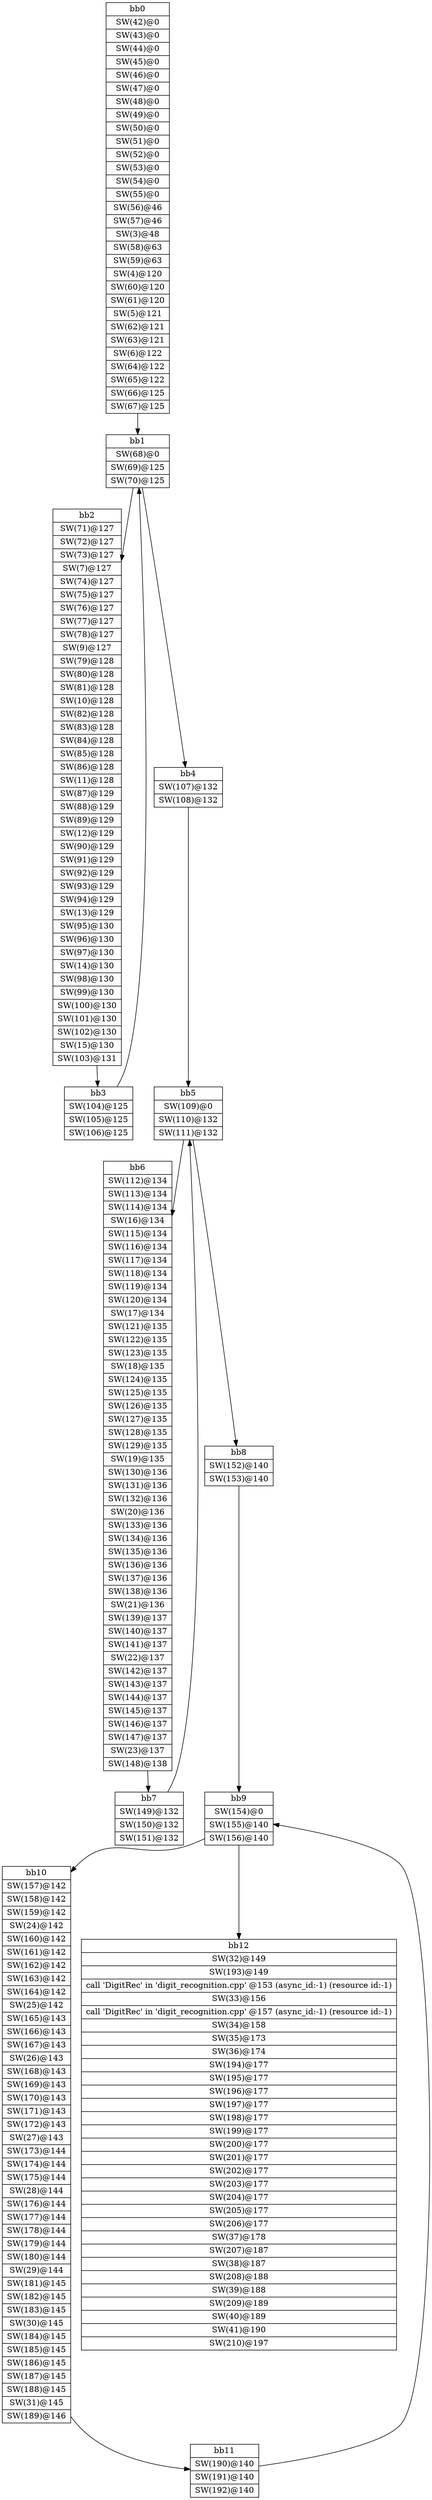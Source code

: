 digraph CDFG {
node [shape=record];
bb0 [shape=record, label = "{bb0|<x0x3ad8720>SW(42)@0\n|<x0x3ad8b10>SW(43)@0\n|<x0x3ad8bd0>SW(44)@0\n|<x0x3ad9310>SW(45)@0\n|<x0x3ad94b0>SW(46)@0\n|<x0x3ad9650>SW(47)@0\n|<x0x3ad9780>SW(48)@0\n|<x0x3ad9900>SW(49)@0\n|<x0x3ad9aa0>SW(50)@0\n|<x0x3ad9bd0>SW(51)@0\n|<x0x3ad9d50>SW(52)@0\n|<x0x3ad9ef0>SW(53)@0\n|<x0x3ada020>SW(54)@0\n|<x0x3ada130>SW(55)@0\n|<x0x3ada260>SW(56)@46\n|<x0x3ada4d0>SW(57)@46\n|<x0x302d610>SW(3)@48\n|<x0x3ada660>SW(58)@63\n|<x0x3ada7e0>SW(59)@63\n|<x0x302d890>SW(4)@120\n|<x0x3ada9b0>SW(60)@120\n|<x0x3adabf0>SW(61)@120\n|<x0x302da90>SW(5)@121\n|<x0x3adad80>SW(62)@121\n|<x0x3adaf00>SW(63)@121\n|<x0x302dc00>SW(6)@122\n|<x0x3adb0d0>SW(64)@122\n|<x0x3add670>SW(65)@122\n|<x0x3add760>SW(66)@125\n|<x0x3add910>SW(67)@125\n}"];
bb1 [shape=record, label = "{bb1|<x0x3addc40>SW(68)@0\n|<x0x3addd70>SW(69)@125\n|<x0x3addf10>SW(70)@125\n}"];
bb2 [shape=record, label = "{bb2|<x0x3ade2c0>SW(71)@127\n|<x0x3ade420>SW(72)@127\n|<x0x3ade5c0>SW(73)@127\n|<x0x302dec0>SW(7)@127\n|<x0x3adb410>SW(74)@127\n|<x0x3adb580>SW(75)@127\n|<x0x3adb7b0>SW(76)@127\n|<x0x3adb920>SW(77)@127\n|<x0x3adbba0>SW(78)@127\n|<x0x302e280>SW(9)@127\n|<x0x3adbd70>SW(79)@128\n|<x0x3adbf90>SW(80)@128\n|<x0x3adc130>SW(81)@128\n|<x0x302e460>SW(10)@128\n|<x0x3adc300>SW(82)@128\n|<x0x3adc530>SW(83)@128\n|<x0x3adc6a0>SW(84)@128\n|<x0x3adc8d0>SW(85)@128\n|<x0x3adcab0>SW(86)@128\n|<x0x3acf900>SW(11)@128\n|<x0x3adcd00>SW(87)@129\n|<x0x3adcea0>SW(88)@129\n|<x0x3add020>SW(89)@129\n|<x0x3acfae0>SW(12)@129\n|<x0x3add2a0>SW(90)@129\n|<x0x3ae0bb0>SW(91)@129\n|<x0x3ae0d50>SW(92)@129\n|<x0x3ae0ef0>SW(93)@129\n|<x0x3ae1090>SW(94)@129\n|<x0x3acfd40>SW(13)@129\n|<x0x3ae1260>SW(95)@130\n|<x0x3ae1400>SW(96)@130\n|<x0x3ae15a0>SW(97)@130\n|<x0x3acff20>SW(14)@130\n|<x0x3ae1820>SW(98)@130\n|<x0x3ae1990>SW(99)@130\n|<x0x3ae1b30>SW(100)@130\n|<x0x3ae1cd0>SW(101)@130\n|<x0x3ae2190>SW(102)@130\n|<x0x3ad0170>SW(15)@130\n|<x0x3ae2330>SW(103)@131\n}"];
bb3 [shape=record, label = "{bb3|<x0x3ae25c0>SW(104)@125\n|<x0x3ae27f0>SW(105)@125\n|<x0x3ae2950>SW(106)@125\n}"];
bb4 [shape=record, label = "{bb4|<x0x3ae2d30>SW(107)@132\n|<x0x3ae2df0>SW(108)@132\n}"];
bb5 [shape=record, label = "{bb5|<x0x3ae30e0>SW(109)@0\n|<x0x3ae3280>SW(110)@132\n|<x0x3adeb40>SW(111)@132\n}"];
bb6 [shape=record, label = "{bb6|<x0x3adeed0>SW(112)@134\n|<x0x3adf070>SW(113)@134\n|<x0x3adf2b0>SW(114)@134\n|<x0x3ad0620>SW(16)@134\n|<x0x3adf480>SW(115)@134\n|<x0x3adf6c0>SW(116)@134\n|<x0x3adf830>SW(117)@134\n|<x0x3adf9d0>SW(118)@134\n|<x0x3adfb70>SW(119)@134\n|<x0x3adfd10>SW(120)@134\n|<x0x3ad0790>SW(17)@134\n|<x0x3adfee0>SW(121)@135\n|<x0x3ae0080>SW(122)@135\n|<x0x3ae0220>SW(123)@135\n|<x0x3ad09e0>SW(18)@135\n|<x0x3ae04a0>SW(124)@135\n|<x0x3ae0640>SW(125)@135\n|<x0x3ae07c0>SW(126)@135\n|<x0x3ae09f0>SW(127)@135\n|<x0x3ae5920>SW(128)@135\n|<x0x3ae5b00>SW(129)@135\n|<x0x3ad0b10>SW(19)@135\n|<x0x3ae5cb0>SW(130)@136\n|<x0x3ae5e50>SW(131)@136\n|<x0x3ae5ff0>SW(132)@136\n|<x0x3ad0c60>SW(20)@136\n|<x0x3ae61c0>SW(133)@136\n|<x0x3ae6360>SW(134)@136\n|<x0x3ae6450>SW(135)@136\n|<x0x3ae6540>SW(136)@136\n|<x0x3ae66e0>SW(137)@136\n|<x0x3ae6880>SW(138)@136\n|<x0x3ad0df0>SW(21)@136\n|<x0x3ae3710>SW(139)@137\n|<x0x3ae3870>SW(140)@137\n|<x0x3ae3ac0>SW(141)@137\n|<x0x3ad0f40>SW(22)@137\n|<x0x3ae3c70>SW(142)@137\n|<x0x3ae3eb0>SW(143)@137\n|<x0x3ae4050>SW(144)@137\n|<x0x3ae4270>SW(145)@137\n|<x0x3ae4410>SW(146)@137\n|<x0x3ae4590>SW(147)@137\n|<x0x3ad1190>SW(23)@137\n|<x0x3ae4760>SW(148)@138\n}"];
bb7 [shape=record, label = "{bb7|<x0x3ae4a50>SW(149)@132\n|<x0x3ae4bf0>SW(150)@132\n|<x0x3ae4d90>SW(151)@132\n}"];
bb8 [shape=record, label = "{bb8|<x0x3ae2be0>SW(152)@140\n|<x0x3ae5420>SW(153)@140\n}"];
bb9 [shape=record, label = "{bb9|<x0x3ae9130>SW(154)@0\n|<x0x3ae9240>SW(155)@140\n|<x0x3ae93e0>SW(156)@140\n}"];
bb10 [shape=record, label = "{bb10|<x0x3ae96d0>SW(157)@142\n|<x0x3ae9870>SW(158)@142\n|<x0x3ae9a10>SW(159)@142\n|<x0x3ad1560>SW(24)@142\n|<x0x3ae9c90>SW(160)@142\n|<x0x3ae9e00>SW(161)@142\n|<x0x3ae9fa0>SW(162)@142\n|<x0x3aea140>SW(163)@142\n|<x0x3aea600>SW(164)@142\n|<x0x3ad3f00>SW(25)@142\n|<x0x3aea7d0>SW(165)@143\n|<x0x3aea950>SW(166)@143\n|<x0x3aeaac0>SW(167)@143\n|<x0x3ad4040>SW(26)@143\n|<x0x3aeac90>SW(168)@143\n|<x0x3aeae30>SW(169)@143\n|<x0x3aeafd0>SW(170)@143\n|<x0x3aeb170>SW(171)@143\n|<x0x3aeb230>SW(172)@143\n|<x0x3ad4270>SW(27)@143\n|<x0x3aeb400>SW(173)@144\n|<x0x3aeb640>SW(174)@144\n|<x0x3aeb810>SW(175)@144\n|<x0x3ad4350>SW(28)@144\n|<x0x3ae6f90>SW(176)@144\n|<x0x3ae71c0>SW(177)@144\n|<x0x3ae7360>SW(178)@144\n|<x0x3ae7580>SW(179)@144\n|<x0x3ae8b30>SW(180)@144\n|<x0x3ad4620>SW(29)@144\n|<x0x3ae8ce0>SW(181)@145\n|<x0x3ae7680>SW(182)@145\n|<x0x3ae77e0>SW(183)@145\n|<x0x3ad46c0>SW(30)@145\n|<x0x3ae7990>SW(184)@145\n|<x0x3ae7b30>SW(185)@145\n|<x0x3ae7cd0>SW(186)@145\n|<x0x3ae7e70>SW(187)@145\n|<x0x3ae8010>SW(188)@145\n|<x0x3ad49d0>SW(31)@145\n|<x0x3ae8280>SW(189)@146\n}"];
bb11 [shape=record, label = "{bb11|<x0x3ae8540>SW(190)@140\n|<x0x3ae86e0>SW(191)@140\n|<x0x3ae8950>SW(192)@140\n}"];
bb12 [shape=record, label = "{bb12|<x0x3ad4bd0>SW(32)@149\n|<x0x3aee1d0>SW(193)@149\n|<x0x3029e80>call 'DigitRec' in 'digit_recognition.cpp' @153 (async_id:-1) (resource id:-1)\n|<x0x3ad1e10>SW(33)@156\n|<x0x302ba00>call 'DigitRec' in 'digit_recognition.cpp' @157 (async_id:-1) (resource id:-1)\n|<x0x3ad2490>SW(34)@158\n|<x0x3ad26d0>SW(35)@173\n|<x0x3ad27e0>SW(36)@174\n|<x0x3aee490>SW(194)@177\n|<x0x3aee630>SW(195)@177\n|<x0x3aee7d0>SW(196)@177\n|<x0x3aee970>SW(197)@177\n|<x0x3aeeb10>SW(198)@177\n|<x0x3aeebd0>SW(199)@177\n|<x0x3aeed70>SW(200)@177\n|<x0x3aeefe0>SW(201)@177\n|<x0x3aef180>SW(202)@177\n|<x0x3aebe50>SW(203)@177\n|<x0x3aec0c0>SW(204)@177\n|<x0x3aec260>SW(205)@177\n|<x0x3aec480>SW(206)@177\n|<x0x3ad2e90>SW(37)@178\n|<x0x3aeda50>SW(207)@187\n|<x0x3ad3060>SW(38)@187\n|<x0x3aedca0>SW(208)@188\n|<x0x3ad3320>SW(39)@188\n|<x0x3aec5a0>SW(209)@189\n|<x0x3ad3470>SW(40)@189\n|<x0x3ad3620>SW(41)@190\n|<x0x3aec780>SW(210)@197\n}"];
bb0 -> bb1
bb1 -> bb2
bb1 -> bb4
bb2 -> bb3
bb3 -> bb1
bb4 -> bb5
bb5 -> bb6
bb5 -> bb8
bb6 -> bb7
bb7 -> bb5
bb8 -> bb9
bb9 -> bb10
bb9 -> bb12
bb10 -> bb11
bb11 -> bb9
}
